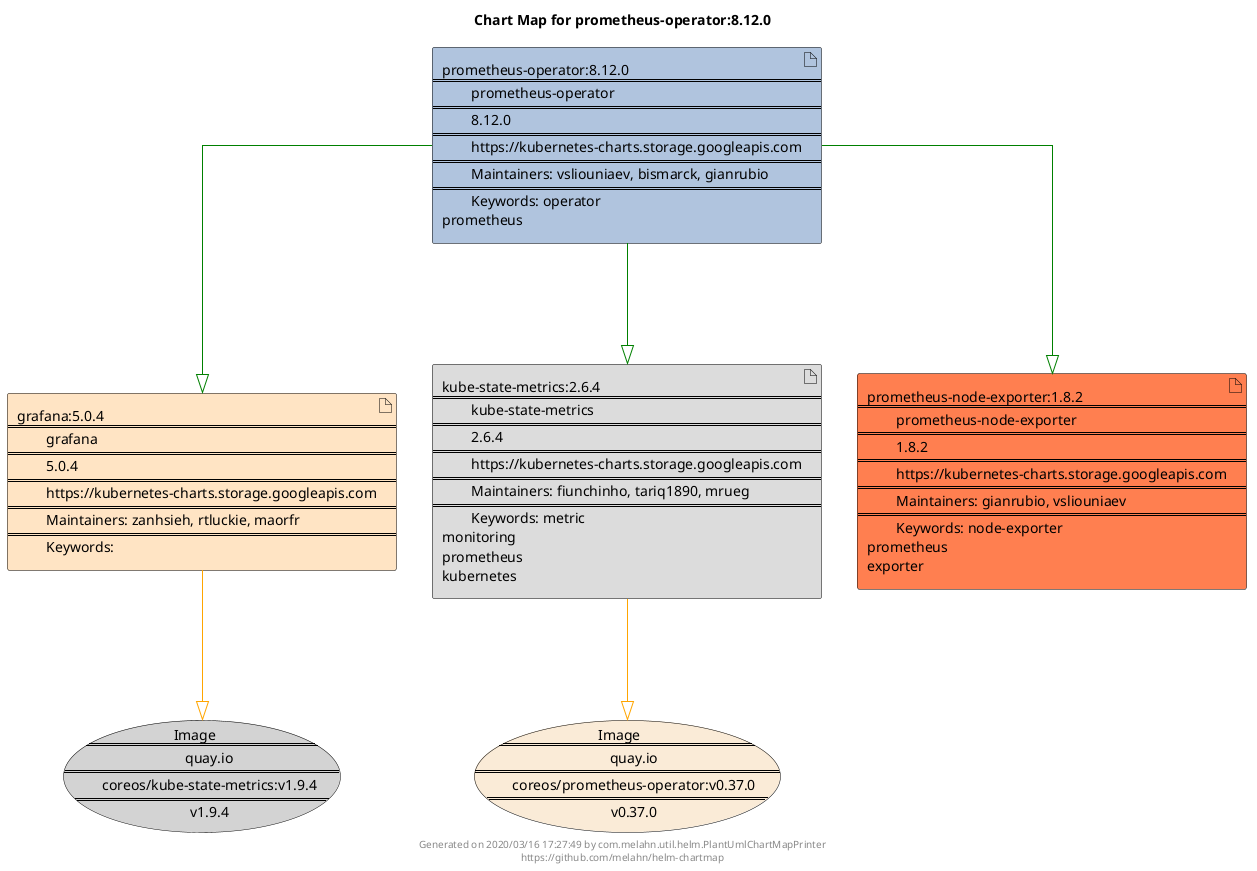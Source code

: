 @startuml
skinparam linetype ortho
skinparam backgroundColor white
skinparam usecaseBorderColor black
skinparam usecaseArrowColor LightSlateGray
skinparam artifactBorderColor black
skinparam artifactArrowColor LightSlateGray

title Chart Map for prometheus-operator:8.12.0

'There are 4 referenced Helm Charts
artifact "grafana:5.0.4\n====\n\tgrafana\n====\n\t5.0.4\n====\n\thttps://kubernetes-charts.storage.googleapis.com\n====\n\tMaintainers: zanhsieh, rtluckie, maorfr\n====\n\tKeywords: " as grafana_5_0_4 #Bisque
artifact "prometheus-operator:8.12.0\n====\n\tprometheus-operator\n====\n\t8.12.0\n====\n\thttps://kubernetes-charts.storage.googleapis.com\n====\n\tMaintainers: vsliouniaev, bismarck, gianrubio\n====\n\tKeywords: operator\nprometheus" as prometheus_operator_8_12_0 #LightSteelBlue
artifact "kube-state-metrics:2.6.4\n====\n\tkube-state-metrics\n====\n\t2.6.4\n====\n\thttps://kubernetes-charts.storage.googleapis.com\n====\n\tMaintainers: fiunchinho, tariq1890, mrueg\n====\n\tKeywords: metric\nmonitoring\nprometheus\nkubernetes" as kube_state_metrics_2_6_4 #Gainsboro
artifact "prometheus-node-exporter:1.8.2\n====\n\tprometheus-node-exporter\n====\n\t1.8.2\n====\n\thttps://kubernetes-charts.storage.googleapis.com\n====\n\tMaintainers: gianrubio, vsliouniaev\n====\n\tKeywords: node-exporter\nprometheus\nexporter" as prometheus_node_exporter_1_8_2 #Coral

'There are 2 referenced Docker Images
usecase "Image\n====\n\tquay.io\n====\n\tcoreos/prometheus-operator:v0.37.0\n====\n\tv0.37.0" as quay_io_coreos_prometheus_operator_v0_37_0 #AntiqueWhite
usecase "Image\n====\n\tquay.io\n====\n\tcoreos/kube-state-metrics:v1.9.4\n====\n\tv1.9.4" as quay_io_coreos_kube_state_metrics_v1_9_4 #LightGrey

'Chart Dependencies
prometheus_operator_8_12_0--[#green]-|>prometheus_node_exporter_1_8_2
prometheus_operator_8_12_0--[#green]-|>kube_state_metrics_2_6_4
prometheus_operator_8_12_0--[#green]-|>grafana_5_0_4
grafana_5_0_4--[#orange]-|>quay_io_coreos_kube_state_metrics_v1_9_4
kube_state_metrics_2_6_4--[#orange]-|>quay_io_coreos_prometheus_operator_v0_37_0

center footer Generated on 2020/03/16 17:27:49 by com.melahn.util.helm.PlantUmlChartMapPrinter\nhttps://github.com/melahn/helm-chartmap
@enduml
